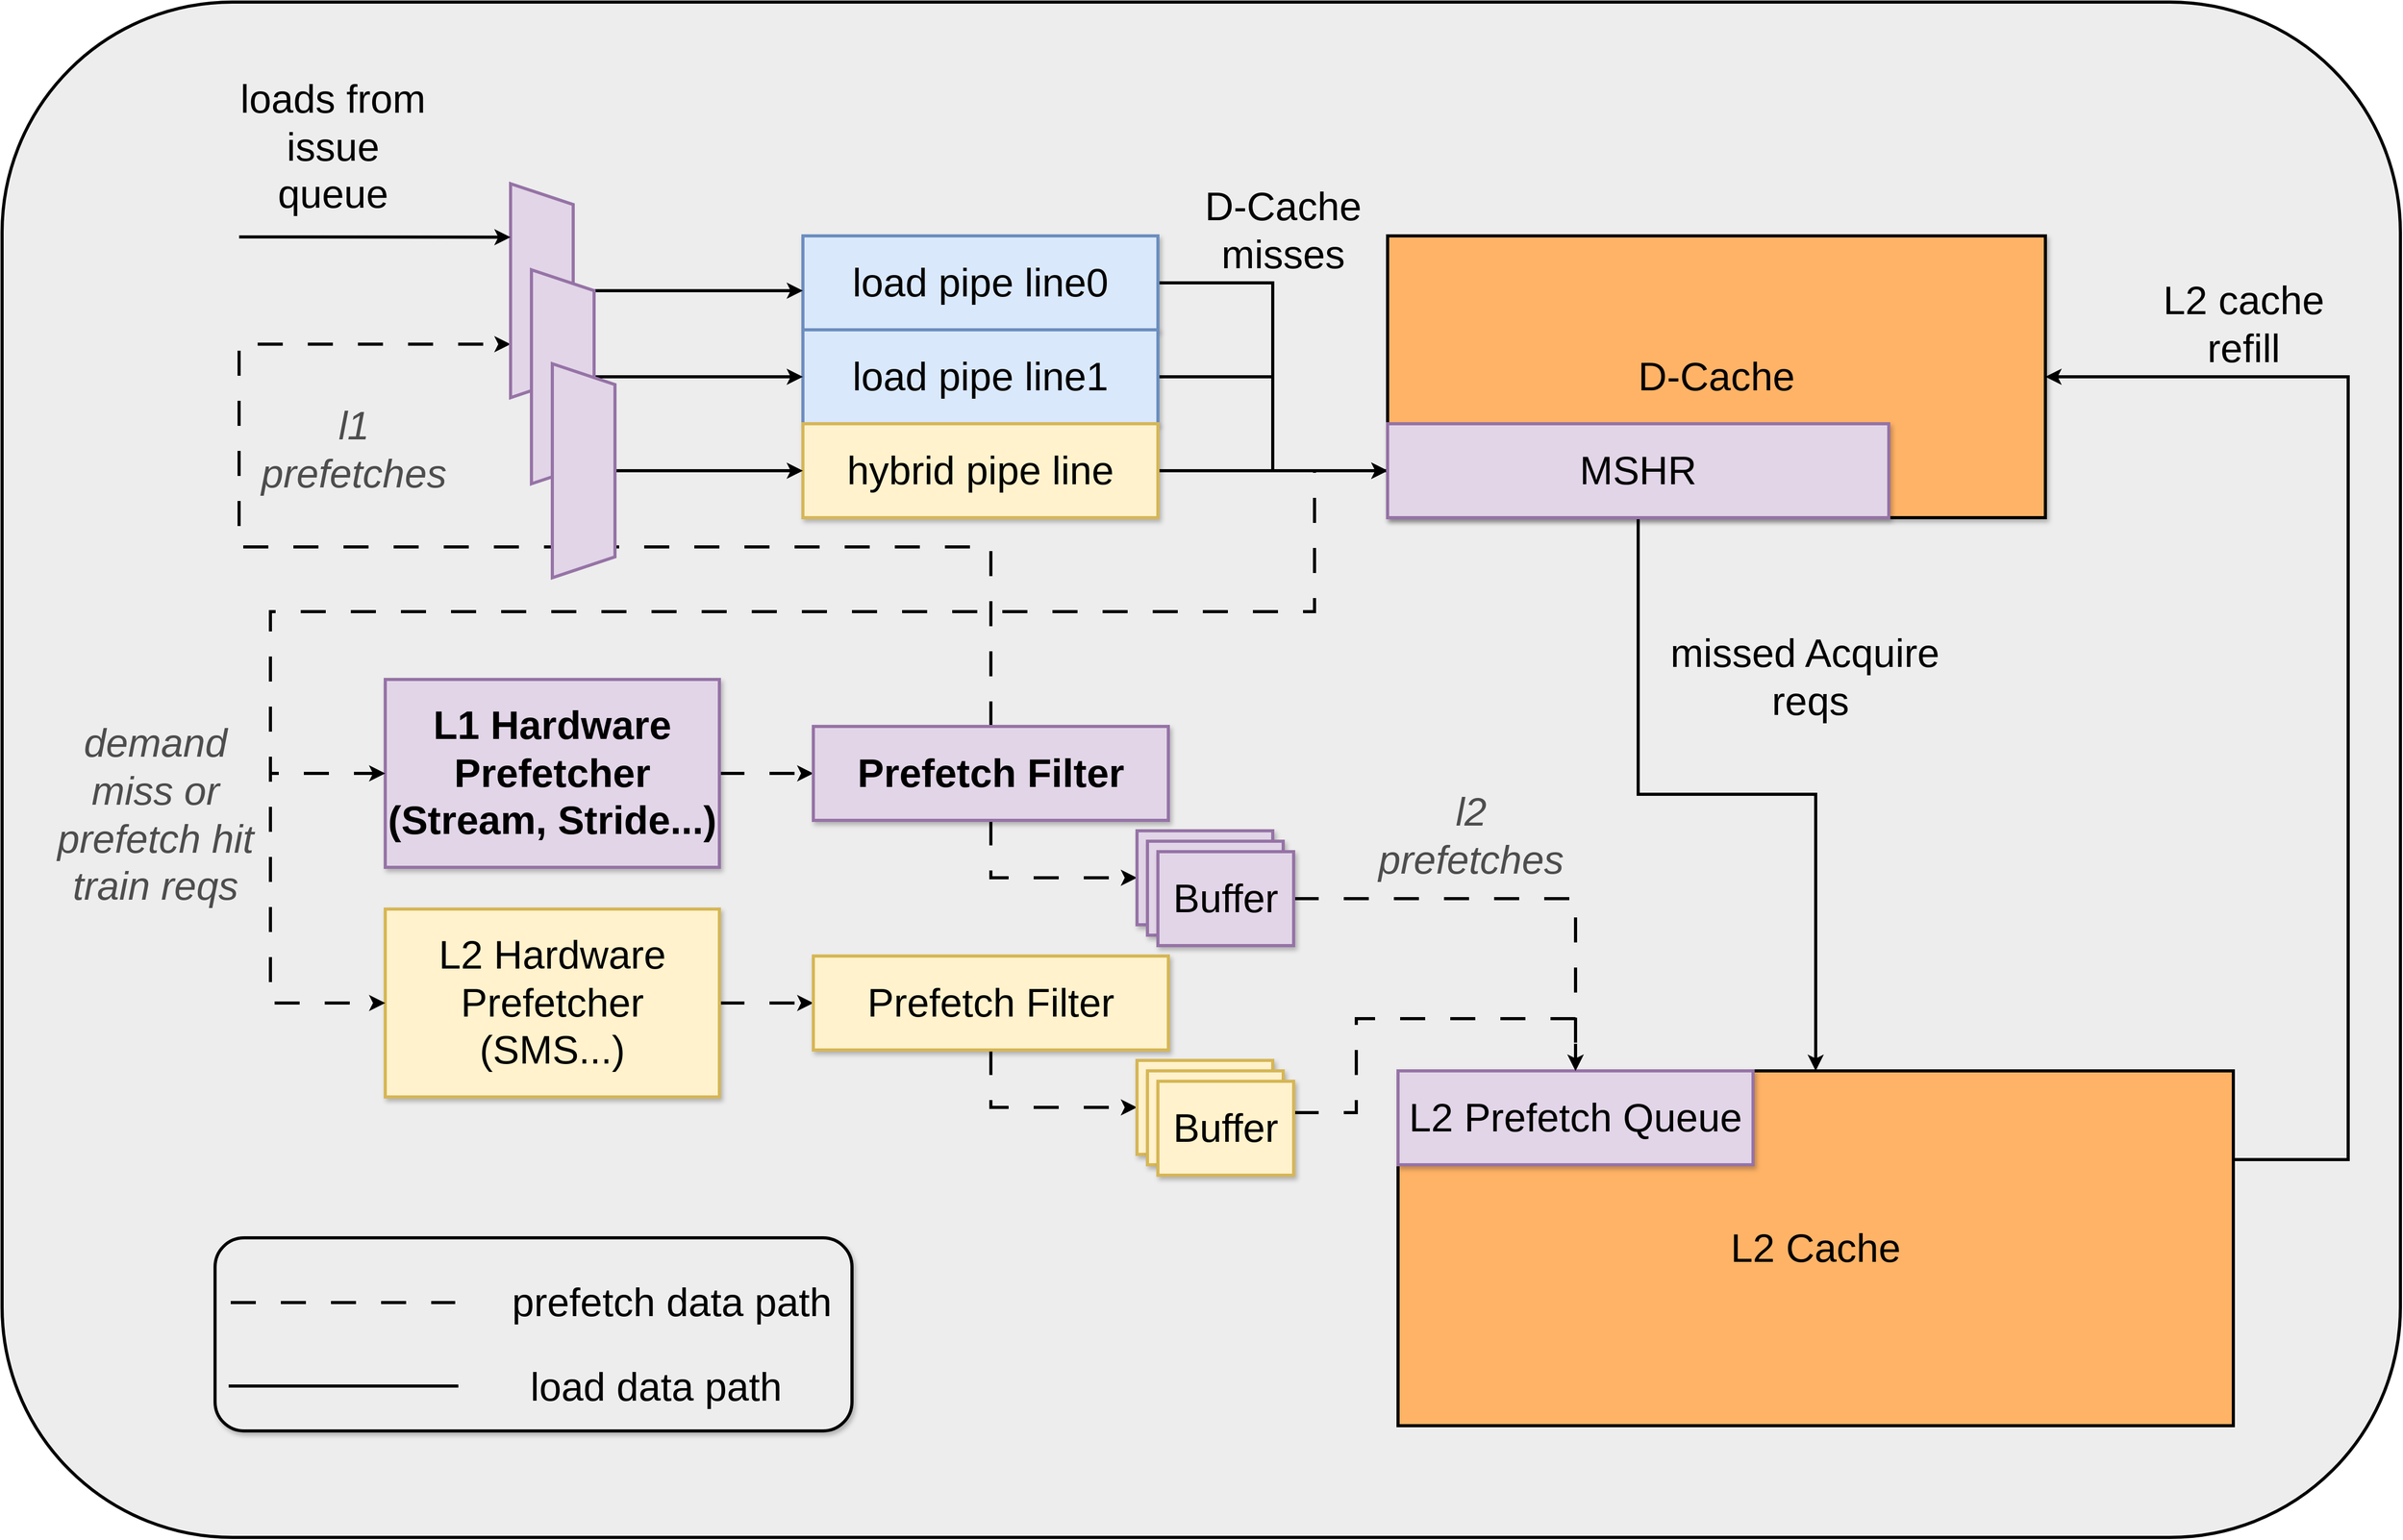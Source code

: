 <mxfile version="21.0.2" type="github">
  <diagram name="第 1 页" id="euD6tUMiN6V8_NP_tVHj">
    <mxGraphModel dx="2726" dy="1849" grid="0" gridSize="10" guides="1" tooltips="1" connect="1" arrows="1" fold="1" page="1" pageScale="1" pageWidth="2339" pageHeight="3300" math="0" shadow="0">
      <root>
        <mxCell id="0" />
        <mxCell id="1" parent="0" />
        <mxCell id="jGWAwebLhqMYa1Z6GTrq-14" value="" style="rounded=1;whiteSpace=wrap;html=1;fillColor=#EDEDED;strokeWidth=3;" vertex="1" parent="1">
          <mxGeometry x="43" y="296" width="2297" height="1471" as="geometry" />
        </mxCell>
        <mxCell id="8crVEMkfUsmXLjrP_zNh-2" value="&lt;font style=&quot;font-size: 38px;&quot;&gt;D-Cache&lt;/font&gt;" style="rounded=0;whiteSpace=wrap;html=1;strokeWidth=3;fillColor=#FFB366;shadow=1;" parent="1" vertex="1">
          <mxGeometry x="1370" y="520" width="630" height="270" as="geometry" />
        </mxCell>
        <mxCell id="8crVEMkfUsmXLjrP_zNh-34" style="edgeStyle=orthogonalEdgeStyle;rounded=0;orthogonalLoop=1;jettySize=auto;html=1;exitX=1;exitY=0.5;exitDx=0;exitDy=0;entryX=0;entryY=0.5;entryDx=0;entryDy=0;dashed=1;dashPattern=8 8;strokeWidth=3;" parent="1" source="8crVEMkfUsmXLjrP_zNh-3" target="8crVEMkfUsmXLjrP_zNh-5" edge="1">
          <mxGeometry relative="1" as="geometry" />
        </mxCell>
        <mxCell id="8crVEMkfUsmXLjrP_zNh-3" value="&lt;font style=&quot;font-size: 38px;&quot;&gt;&lt;b&gt;L1 Hardware&lt;br&gt;Prefetcher&lt;br&gt;(Stream, Stride...)&lt;/b&gt;&lt;br&gt;&lt;/font&gt;" style="rounded=0;whiteSpace=wrap;html=1;shadow=1;strokeWidth=3;fillColor=#e1d5e7;strokeColor=#9673a6;" parent="1" vertex="1">
          <mxGeometry x="410" y="945" width="320" height="180" as="geometry" />
        </mxCell>
        <mxCell id="8crVEMkfUsmXLjrP_zNh-35" style="edgeStyle=orthogonalEdgeStyle;rounded=0;orthogonalLoop=1;jettySize=auto;html=1;exitX=1;exitY=0.5;exitDx=0;exitDy=0;entryX=0;entryY=0.5;entryDx=0;entryDy=0;dashed=1;dashPattern=8 8;strokeWidth=3;" parent="1" source="8crVEMkfUsmXLjrP_zNh-4" target="8crVEMkfUsmXLjrP_zNh-6" edge="1">
          <mxGeometry relative="1" as="geometry" />
        </mxCell>
        <mxCell id="8crVEMkfUsmXLjrP_zNh-4" value="&lt;font style=&quot;font-size: 38px;&quot;&gt;L2 Hardware&lt;br&gt;Prefetcher&lt;br&gt;(SMS...)&lt;br&gt;&lt;/font&gt;" style="rounded=0;whiteSpace=wrap;html=1;strokeWidth=3;fillColor=#fff2cc;strokeColor=#d6b656;shadow=1;" parent="1" vertex="1">
          <mxGeometry x="410" y="1165" width="320" height="180" as="geometry" />
        </mxCell>
        <mxCell id="8crVEMkfUsmXLjrP_zNh-23" style="edgeStyle=orthogonalEdgeStyle;rounded=0;orthogonalLoop=1;jettySize=auto;html=1;exitX=0.5;exitY=1;exitDx=0;exitDy=0;entryX=0;entryY=0.5;entryDx=0;entryDy=0;dashed=1;dashPattern=8 8;strokeWidth=3;" parent="1" source="8crVEMkfUsmXLjrP_zNh-5" target="8crVEMkfUsmXLjrP_zNh-20" edge="1">
          <mxGeometry relative="1" as="geometry" />
        </mxCell>
        <mxCell id="8crVEMkfUsmXLjrP_zNh-39" style="edgeStyle=orthogonalEdgeStyle;rounded=0;orthogonalLoop=1;jettySize=auto;html=1;exitX=0.5;exitY=0;exitDx=0;exitDy=0;entryX=0.75;entryY=1;entryDx=0;entryDy=0;dashed=1;dashPattern=8 8;strokeWidth=3;" parent="1" source="8crVEMkfUsmXLjrP_zNh-5" target="8crVEMkfUsmXLjrP_zNh-37" edge="1">
          <mxGeometry relative="1" as="geometry">
            <mxPoint x="380" y="640" as="targetPoint" />
            <Array as="points">
              <mxPoint x="990" y="818" />
              <mxPoint x="270" y="818" />
              <mxPoint x="270" y="624" />
            </Array>
          </mxGeometry>
        </mxCell>
        <mxCell id="8crVEMkfUsmXLjrP_zNh-5" value="&lt;font style=&quot;font-size: 38px;&quot;&gt;&lt;b&gt;Prefetch Filter&lt;/b&gt;&lt;br&gt;&lt;/font&gt;" style="rounded=0;whiteSpace=wrap;html=1;strokeWidth=3;fillColor=#e1d5e7;strokeColor=#9673a6;shadow=1;" parent="1" vertex="1">
          <mxGeometry x="820" y="990" width="340" height="90" as="geometry" />
        </mxCell>
        <mxCell id="8crVEMkfUsmXLjrP_zNh-24" style="edgeStyle=orthogonalEdgeStyle;rounded=0;orthogonalLoop=1;jettySize=auto;html=1;exitX=0.5;exitY=1;exitDx=0;exitDy=0;entryX=0;entryY=0.5;entryDx=0;entryDy=0;dashed=1;dashPattern=8 8;strokeWidth=3;" parent="1" source="8crVEMkfUsmXLjrP_zNh-6" target="8crVEMkfUsmXLjrP_zNh-17" edge="1">
          <mxGeometry relative="1" as="geometry" />
        </mxCell>
        <mxCell id="8crVEMkfUsmXLjrP_zNh-6" value="&lt;font style=&quot;font-size: 38px;&quot;&gt;Prefetch Filter&lt;br&gt;&lt;/font&gt;" style="rounded=0;whiteSpace=wrap;html=1;strokeWidth=3;fillColor=#fff2cc;strokeColor=#d6b656;shadow=1;" parent="1" vertex="1">
          <mxGeometry x="820" y="1210" width="340" height="90" as="geometry" />
        </mxCell>
        <mxCell id="8crVEMkfUsmXLjrP_zNh-28" style="edgeStyle=orthogonalEdgeStyle;rounded=0;orthogonalLoop=1;jettySize=auto;html=1;exitX=1;exitY=0.5;exitDx=0;exitDy=0;entryX=0;entryY=0.5;entryDx=0;entryDy=0;strokeWidth=3;" parent="1" source="8crVEMkfUsmXLjrP_zNh-8" target="8crVEMkfUsmXLjrP_zNh-16" edge="1">
          <mxGeometry relative="1" as="geometry" />
        </mxCell>
        <mxCell id="8crVEMkfUsmXLjrP_zNh-8" value="&lt;font style=&quot;font-size: 38px;&quot;&gt;load pipe line0&lt;br&gt;&lt;/font&gt;" style="rounded=0;whiteSpace=wrap;html=1;strokeWidth=3;fillColor=#dae8fc;strokeColor=#6c8ebf;shadow=1;" parent="1" vertex="1">
          <mxGeometry x="810" y="520" width="340" height="90" as="geometry" />
        </mxCell>
        <mxCell id="8crVEMkfUsmXLjrP_zNh-29" style="edgeStyle=orthogonalEdgeStyle;rounded=0;orthogonalLoop=1;jettySize=auto;html=1;exitX=1;exitY=0.5;exitDx=0;exitDy=0;entryX=0;entryY=0.5;entryDx=0;entryDy=0;strokeWidth=3;" parent="1" source="8crVEMkfUsmXLjrP_zNh-9" target="8crVEMkfUsmXLjrP_zNh-16" edge="1">
          <mxGeometry relative="1" as="geometry" />
        </mxCell>
        <mxCell id="8crVEMkfUsmXLjrP_zNh-9" value="&lt;font style=&quot;font-size: 38px;&quot;&gt;load pipe line1&lt;br&gt;&lt;/font&gt;" style="rounded=0;whiteSpace=wrap;html=1;strokeWidth=3;fillColor=#dae8fc;strokeColor=#6c8ebf;shadow=1;" parent="1" vertex="1">
          <mxGeometry x="810" y="610" width="340" height="90" as="geometry" />
        </mxCell>
        <mxCell id="8crVEMkfUsmXLjrP_zNh-30" style="edgeStyle=orthogonalEdgeStyle;rounded=0;orthogonalLoop=1;jettySize=auto;html=1;exitX=1;exitY=0.5;exitDx=0;exitDy=0;entryX=0;entryY=0.5;entryDx=0;entryDy=0;strokeWidth=3;" parent="1" source="8crVEMkfUsmXLjrP_zNh-10" target="8crVEMkfUsmXLjrP_zNh-16" edge="1">
          <mxGeometry relative="1" as="geometry" />
        </mxCell>
        <mxCell id="8crVEMkfUsmXLjrP_zNh-10" value="&lt;font style=&quot;font-size: 38px;&quot;&gt;hybrid pipe line&lt;br&gt;&lt;/font&gt;" style="rounded=0;whiteSpace=wrap;html=1;strokeWidth=3;fillColor=#fff2cc;strokeColor=#d6b656;shadow=1;" parent="1" vertex="1">
          <mxGeometry x="810" y="700" width="340" height="90" as="geometry" />
        </mxCell>
        <mxCell id="8crVEMkfUsmXLjrP_zNh-11" value="" style="group;strokeWidth=3;strokeColor=default;fillColor=default;" parent="1" vertex="1" connectable="0">
          <mxGeometry x="1380" y="1320" width="800" height="340" as="geometry" />
        </mxCell>
        <mxCell id="8crVEMkfUsmXLjrP_zNh-1" value="&lt;font style=&quot;font-size: 38px;&quot;&gt;L2 Cache&lt;/font&gt;" style="rounded=0;whiteSpace=wrap;html=1;fillColor=#FFB366;strokeWidth=3;" parent="8crVEMkfUsmXLjrP_zNh-11" vertex="1">
          <mxGeometry width="800" height="340" as="geometry" />
        </mxCell>
        <mxCell id="8crVEMkfUsmXLjrP_zNh-7" value="&lt;font style=&quot;font-size: 38px;&quot;&gt;L2 Prefetch Queue&lt;br&gt;&lt;/font&gt;" style="rounded=0;whiteSpace=wrap;html=1;strokeWidth=3;fillColor=#e1d5e7;strokeColor=#9673a6;shadow=1;" parent="8crVEMkfUsmXLjrP_zNh-11" vertex="1">
          <mxGeometry width="340" height="90" as="geometry" />
        </mxCell>
        <mxCell id="8crVEMkfUsmXLjrP_zNh-33" style="edgeStyle=orthogonalEdgeStyle;rounded=0;orthogonalLoop=1;jettySize=auto;html=1;exitX=0.5;exitY=1;exitDx=0;exitDy=0;entryX=0.5;entryY=0;entryDx=0;entryDy=0;strokeWidth=3;" parent="1" source="8crVEMkfUsmXLjrP_zNh-16" target="8crVEMkfUsmXLjrP_zNh-1" edge="1">
          <mxGeometry relative="1" as="geometry" />
        </mxCell>
        <mxCell id="8crVEMkfUsmXLjrP_zNh-53" style="edgeStyle=orthogonalEdgeStyle;rounded=0;orthogonalLoop=1;jettySize=auto;html=1;exitX=0;exitY=0.5;exitDx=0;exitDy=0;entryX=0;entryY=0.5;entryDx=0;entryDy=0;dashed=1;dashPattern=8 8;strokeWidth=3;" parent="1" source="8crVEMkfUsmXLjrP_zNh-16" target="8crVEMkfUsmXLjrP_zNh-3" edge="1">
          <mxGeometry relative="1" as="geometry">
            <Array as="points">
              <mxPoint x="1300" y="745" />
              <mxPoint x="1300" y="880" />
              <mxPoint x="300" y="880" />
              <mxPoint x="300" y="1035" />
            </Array>
          </mxGeometry>
        </mxCell>
        <mxCell id="8crVEMkfUsmXLjrP_zNh-54" style="edgeStyle=orthogonalEdgeStyle;rounded=0;orthogonalLoop=1;jettySize=auto;html=1;exitX=0;exitY=0.5;exitDx=0;exitDy=0;entryX=0;entryY=0.5;entryDx=0;entryDy=0;dashed=1;dashPattern=8 8;strokeWidth=3;" parent="1" source="8crVEMkfUsmXLjrP_zNh-16" target="8crVEMkfUsmXLjrP_zNh-4" edge="1">
          <mxGeometry relative="1" as="geometry">
            <Array as="points">
              <mxPoint x="1300" y="745" />
              <mxPoint x="1300" y="880" />
              <mxPoint x="300" y="880" />
              <mxPoint x="300" y="1255" />
            </Array>
          </mxGeometry>
        </mxCell>
        <mxCell id="8crVEMkfUsmXLjrP_zNh-16" value="&lt;font style=&quot;font-size: 38px;&quot;&gt;MSHR&lt;br&gt;&lt;/font&gt;" style="rounded=0;whiteSpace=wrap;html=1;strokeWidth=3;fillColor=#e1d5e7;strokeColor=#9673a6;shadow=1;" parent="1" vertex="1">
          <mxGeometry x="1370" y="700" width="480" height="90" as="geometry" />
        </mxCell>
        <mxCell id="8crVEMkfUsmXLjrP_zNh-17" value="&lt;font style=&quot;font-size: 38px;&quot;&gt;Buffer&lt;br&gt;&lt;/font&gt;" style="rounded=0;whiteSpace=wrap;html=1;strokeWidth=3;shadow=1;fillColor=#fff2cc;strokeColor=#d6b656;" parent="1" vertex="1">
          <mxGeometry x="1130" y="1310" width="130" height="90" as="geometry" />
        </mxCell>
        <mxCell id="8crVEMkfUsmXLjrP_zNh-18" value="&lt;font style=&quot;font-size: 38px;&quot;&gt;Buffer&lt;br&gt;&lt;/font&gt;" style="rounded=0;whiteSpace=wrap;html=1;strokeWidth=3;shadow=1;fillColor=#fff2cc;strokeColor=#d6b656;" parent="1" vertex="1">
          <mxGeometry x="1140" y="1320" width="130" height="90" as="geometry" />
        </mxCell>
        <mxCell id="8crVEMkfUsmXLjrP_zNh-26" value="" style="edgeStyle=orthogonalEdgeStyle;rounded=0;orthogonalLoop=1;jettySize=auto;html=1;dashed=1;dashPattern=8 8;strokeWidth=3;" parent="1" source="8crVEMkfUsmXLjrP_zNh-19" edge="1">
          <mxGeometry relative="1" as="geometry">
            <mxPoint x="1550" y="1320" as="targetPoint" />
            <Array as="points">
              <mxPoint x="1340" y="1360" />
              <mxPoint x="1340" y="1270" />
              <mxPoint x="1550" y="1270" />
            </Array>
          </mxGeometry>
        </mxCell>
        <mxCell id="8crVEMkfUsmXLjrP_zNh-19" value="&lt;font style=&quot;font-size: 38px;&quot;&gt;Buffer&lt;br&gt;&lt;/font&gt;" style="rounded=0;whiteSpace=wrap;html=1;strokeWidth=3;shadow=1;fillColor=#fff2cc;strokeColor=#d6b656;" parent="1" vertex="1">
          <mxGeometry x="1150" y="1330" width="130" height="90" as="geometry" />
        </mxCell>
        <mxCell id="8crVEMkfUsmXLjrP_zNh-20" value="&lt;font style=&quot;font-size: 38px;&quot;&gt;Buffer&lt;br&gt;&lt;/font&gt;" style="rounded=0;whiteSpace=wrap;html=1;strokeWidth=3;fillColor=#e1d5e7;strokeColor=#9673a6;shadow=1;" parent="1" vertex="1">
          <mxGeometry x="1130" y="1090" width="130" height="90" as="geometry" />
        </mxCell>
        <mxCell id="8crVEMkfUsmXLjrP_zNh-21" value="&lt;font style=&quot;font-size: 38px;&quot;&gt;Buffer&lt;br&gt;&lt;/font&gt;" style="rounded=0;whiteSpace=wrap;html=1;strokeWidth=3;fillColor=#e1d5e7;strokeColor=#9673a6;shadow=1;" parent="1" vertex="1">
          <mxGeometry x="1140" y="1100" width="130" height="90" as="geometry" />
        </mxCell>
        <mxCell id="8crVEMkfUsmXLjrP_zNh-25" style="edgeStyle=orthogonalEdgeStyle;rounded=0;orthogonalLoop=1;jettySize=auto;html=1;exitX=1;exitY=0.5;exitDx=0;exitDy=0;entryX=0.5;entryY=0;entryDx=0;entryDy=0;dashed=1;dashPattern=8 8;strokeWidth=3;" parent="1" source="8crVEMkfUsmXLjrP_zNh-22" target="8crVEMkfUsmXLjrP_zNh-7" edge="1">
          <mxGeometry relative="1" as="geometry" />
        </mxCell>
        <mxCell id="8crVEMkfUsmXLjrP_zNh-22" value="&lt;font style=&quot;font-size: 38px;&quot;&gt;Buffer&lt;br&gt;&lt;/font&gt;" style="rounded=0;whiteSpace=wrap;html=1;strokeWidth=3;fillColor=#e1d5e7;strokeColor=#9673a6;shadow=1;" parent="1" vertex="1">
          <mxGeometry x="1150" y="1110" width="130" height="90" as="geometry" />
        </mxCell>
        <mxCell id="8crVEMkfUsmXLjrP_zNh-27" style="edgeStyle=orthogonalEdgeStyle;rounded=0;orthogonalLoop=1;jettySize=auto;html=1;exitX=1;exitY=0.25;exitDx=0;exitDy=0;entryX=1;entryY=0.5;entryDx=0;entryDy=0;strokeWidth=3;" parent="1" source="8crVEMkfUsmXLjrP_zNh-1" target="8crVEMkfUsmXLjrP_zNh-2" edge="1">
          <mxGeometry relative="1" as="geometry">
            <Array as="points">
              <mxPoint x="2290" y="1405" />
              <mxPoint x="2290" y="655" />
            </Array>
          </mxGeometry>
        </mxCell>
        <mxCell id="8crVEMkfUsmXLjrP_zNh-40" style="edgeStyle=orthogonalEdgeStyle;rounded=0;orthogonalLoop=1;jettySize=auto;html=1;exitX=0.5;exitY=0;exitDx=0;exitDy=0;entryX=0;entryY=0.25;entryDx=0;entryDy=0;strokeWidth=3;" parent="1" source="8crVEMkfUsmXLjrP_zNh-37" edge="1">
          <mxGeometry relative="1" as="geometry">
            <mxPoint x="810" y="572.5" as="targetPoint" />
          </mxGeometry>
        </mxCell>
        <mxCell id="8crVEMkfUsmXLjrP_zNh-37" value="" style="shape=trapezoid;perimeter=trapezoidPerimeter;whiteSpace=wrap;html=1;fixedSize=1;direction=south;strokeWidth=3;fillColor=#e1d5e7;strokeColor=#9673a6;" parent="1" vertex="1">
          <mxGeometry x="530" y="470" width="60" height="205" as="geometry" />
        </mxCell>
        <mxCell id="8crVEMkfUsmXLjrP_zNh-38" value="" style="endArrow=classic;html=1;rounded=0;entryX=0.25;entryY=1;entryDx=0;entryDy=0;strokeWidth=3;" parent="1" target="8crVEMkfUsmXLjrP_zNh-37" edge="1">
          <mxGeometry width="50" height="50" relative="1" as="geometry">
            <mxPoint x="270" y="521" as="sourcePoint" />
            <mxPoint x="290" y="500" as="targetPoint" />
          </mxGeometry>
        </mxCell>
        <mxCell id="8crVEMkfUsmXLjrP_zNh-46" style="edgeStyle=orthogonalEdgeStyle;rounded=0;orthogonalLoop=1;jettySize=auto;html=1;exitX=0.5;exitY=0;exitDx=0;exitDy=0;entryX=0;entryY=0.5;entryDx=0;entryDy=0;strokeWidth=3;" parent="1" source="8crVEMkfUsmXLjrP_zNh-41" target="8crVEMkfUsmXLjrP_zNh-9" edge="1">
          <mxGeometry relative="1" as="geometry" />
        </mxCell>
        <mxCell id="8crVEMkfUsmXLjrP_zNh-41" value="" style="shape=trapezoid;perimeter=trapezoidPerimeter;whiteSpace=wrap;html=1;fixedSize=1;direction=south;strokeWidth=3;fillColor=#e1d5e7;strokeColor=#9673a6;" parent="1" vertex="1">
          <mxGeometry x="550" y="552.5" width="60" height="205" as="geometry" />
        </mxCell>
        <mxCell id="8crVEMkfUsmXLjrP_zNh-47" style="edgeStyle=orthogonalEdgeStyle;rounded=0;orthogonalLoop=1;jettySize=auto;html=1;exitX=0.5;exitY=0;exitDx=0;exitDy=0;entryX=0;entryY=0.5;entryDx=0;entryDy=0;strokeWidth=3;" parent="1" source="8crVEMkfUsmXLjrP_zNh-42" target="8crVEMkfUsmXLjrP_zNh-10" edge="1">
          <mxGeometry relative="1" as="geometry" />
        </mxCell>
        <mxCell id="8crVEMkfUsmXLjrP_zNh-42" value="" style="shape=trapezoid;perimeter=trapezoidPerimeter;whiteSpace=wrap;html=1;fixedSize=1;direction=south;strokeWidth=3;fillColor=#e1d5e7;strokeColor=#9673a6;" parent="1" vertex="1">
          <mxGeometry x="570" y="642.5" width="60" height="205" as="geometry" />
        </mxCell>
        <mxCell id="jGWAwebLhqMYa1Z6GTrq-1" value="&lt;font style=&quot;font-size: 38px;&quot;&gt;L2 cache refill&lt;/font&gt;" style="text;html=1;strokeColor=none;fillColor=none;align=center;verticalAlign=middle;whiteSpace=wrap;rounded=0;strokeWidth=3;" vertex="1" parent="1">
          <mxGeometry x="2090" y="520" width="200" height="170" as="geometry" />
        </mxCell>
        <mxCell id="jGWAwebLhqMYa1Z6GTrq-3" value="&lt;span style=&quot;font-size: 38px;&quot;&gt;missed Acquire&amp;nbsp;&lt;br&gt;reqs&lt;br&gt;&lt;/span&gt;" style="text;html=1;strokeColor=none;fillColor=none;align=center;verticalAlign=middle;whiteSpace=wrap;rounded=0;strokeWidth=3;" vertex="1" parent="1">
          <mxGeometry x="1630" y="847.5" width="290" height="190" as="geometry" />
        </mxCell>
        <mxCell id="jGWAwebLhqMYa1Z6GTrq-4" value="&lt;font style=&quot;font-size: 38px;&quot;&gt;D-Cache&lt;br&gt;misses&lt;br&gt;&lt;/font&gt;" style="text;html=1;strokeColor=none;fillColor=none;align=center;verticalAlign=middle;whiteSpace=wrap;rounded=0;strokeWidth=3;" vertex="1" parent="1">
          <mxGeometry x="1170" y="430" width="200" height="170" as="geometry" />
        </mxCell>
        <mxCell id="jGWAwebLhqMYa1Z6GTrq-5" value="&lt;font&gt;&lt;i&gt;&lt;font style=&quot;font-size: 38px;&quot; color=&quot;#4d4d4d&quot;&gt;demand miss or prefetch hit train reqs&lt;/font&gt;&lt;/i&gt;&lt;br&gt;&lt;/font&gt;" style="text;html=1;strokeColor=none;fillColor=none;align=center;verticalAlign=middle;whiteSpace=wrap;rounded=0;strokeWidth=3;" vertex="1" parent="1">
          <mxGeometry x="90" y="990" width="200" height="170" as="geometry" />
        </mxCell>
        <mxCell id="jGWAwebLhqMYa1Z6GTrq-6" value="&lt;font&gt;&lt;i&gt;&lt;font style=&quot;font-size: 38px;&quot; color=&quot;#4d4d4d&quot;&gt;l1 prefetches&lt;/font&gt;&lt;/i&gt;&lt;br&gt;&lt;/font&gt;" style="text;html=1;strokeColor=none;fillColor=none;align=center;verticalAlign=middle;whiteSpace=wrap;rounded=0;strokeWidth=3;" vertex="1" parent="1">
          <mxGeometry x="280" y="640" width="200" height="170" as="geometry" />
        </mxCell>
        <mxCell id="jGWAwebLhqMYa1Z6GTrq-7" value="&lt;font&gt;&lt;i&gt;&lt;font style=&quot;font-size: 38px;&quot; color=&quot;#4d4d4d&quot;&gt;l2 prefetches&lt;/font&gt;&lt;/i&gt;&lt;br&gt;&lt;/font&gt;" style="text;html=1;strokeColor=none;fillColor=none;align=center;verticalAlign=middle;whiteSpace=wrap;rounded=0;strokeWidth=3;" vertex="1" parent="1">
          <mxGeometry x="1350" y="1010" width="200" height="170" as="geometry" />
        </mxCell>
        <mxCell id="jGWAwebLhqMYa1Z6GTrq-8" value="&lt;font&gt;&lt;font style=&quot;font-size: 38px;&quot;&gt;loads from issue queue&lt;/font&gt;&lt;br&gt;&lt;/font&gt;" style="text;html=1;strokeColor=none;fillColor=none;align=center;verticalAlign=middle;whiteSpace=wrap;rounded=0;strokeWidth=3;" vertex="1" parent="1">
          <mxGeometry x="260" y="350" width="200" height="170" as="geometry" />
        </mxCell>
        <mxCell id="jGWAwebLhqMYa1Z6GTrq-15" value="" style="group" vertex="1" connectable="0" parent="1">
          <mxGeometry x="247" y="1480" width="610" height="189" as="geometry" />
        </mxCell>
        <mxCell id="jGWAwebLhqMYa1Z6GTrq-13" value="" style="rounded=1;whiteSpace=wrap;html=1;strokeWidth=3;strokeColor=default;gradientColor=none;shadow=1;fillColor=#EDEDED;" vertex="1" parent="jGWAwebLhqMYa1Z6GTrq-15">
          <mxGeometry width="610" height="185" as="geometry" />
        </mxCell>
        <mxCell id="jGWAwebLhqMYa1Z6GTrq-9" value="" style="endArrow=none;dashed=1;html=1;dashPattern=8 8;strokeWidth=3;rounded=0;" edge="1" parent="jGWAwebLhqMYa1Z6GTrq-15">
          <mxGeometry width="50" height="50" relative="1" as="geometry">
            <mxPoint x="15" y="62" as="sourcePoint" />
            <mxPoint x="230" y="62" as="targetPoint" />
          </mxGeometry>
        </mxCell>
        <mxCell id="jGWAwebLhqMYa1Z6GTrq-10" value="" style="endArrow=none;html=1;rounded=0;strokeWidth=3;" edge="1" parent="jGWAwebLhqMYa1Z6GTrq-15">
          <mxGeometry width="50" height="50" relative="1" as="geometry">
            <mxPoint x="13" y="142" as="sourcePoint" />
            <mxPoint x="233" y="142" as="targetPoint" />
          </mxGeometry>
        </mxCell>
        <mxCell id="jGWAwebLhqMYa1Z6GTrq-11" value="&lt;font&gt;&lt;font style=&quot;font-size: 38px;&quot;&gt;prefetch data path&lt;/font&gt;&lt;br&gt;&lt;/font&gt;" style="text;html=1;strokeColor=none;fillColor=none;align=center;verticalAlign=middle;whiteSpace=wrap;rounded=0;strokeWidth=3;" vertex="1" parent="jGWAwebLhqMYa1Z6GTrq-15">
          <mxGeometry x="271" y="15" width="333" height="93" as="geometry" />
        </mxCell>
        <mxCell id="jGWAwebLhqMYa1Z6GTrq-12" value="&lt;font&gt;&lt;font style=&quot;font-size: 38px;&quot;&gt;load data path&lt;/font&gt;&lt;br&gt;&lt;/font&gt;" style="text;html=1;strokeColor=none;fillColor=none;align=center;verticalAlign=middle;whiteSpace=wrap;rounded=0;strokeWidth=3;" vertex="1" parent="jGWAwebLhqMYa1Z6GTrq-15">
          <mxGeometry x="255.5" y="96" width="333" height="93" as="geometry" />
        </mxCell>
      </root>
    </mxGraphModel>
  </diagram>
</mxfile>
